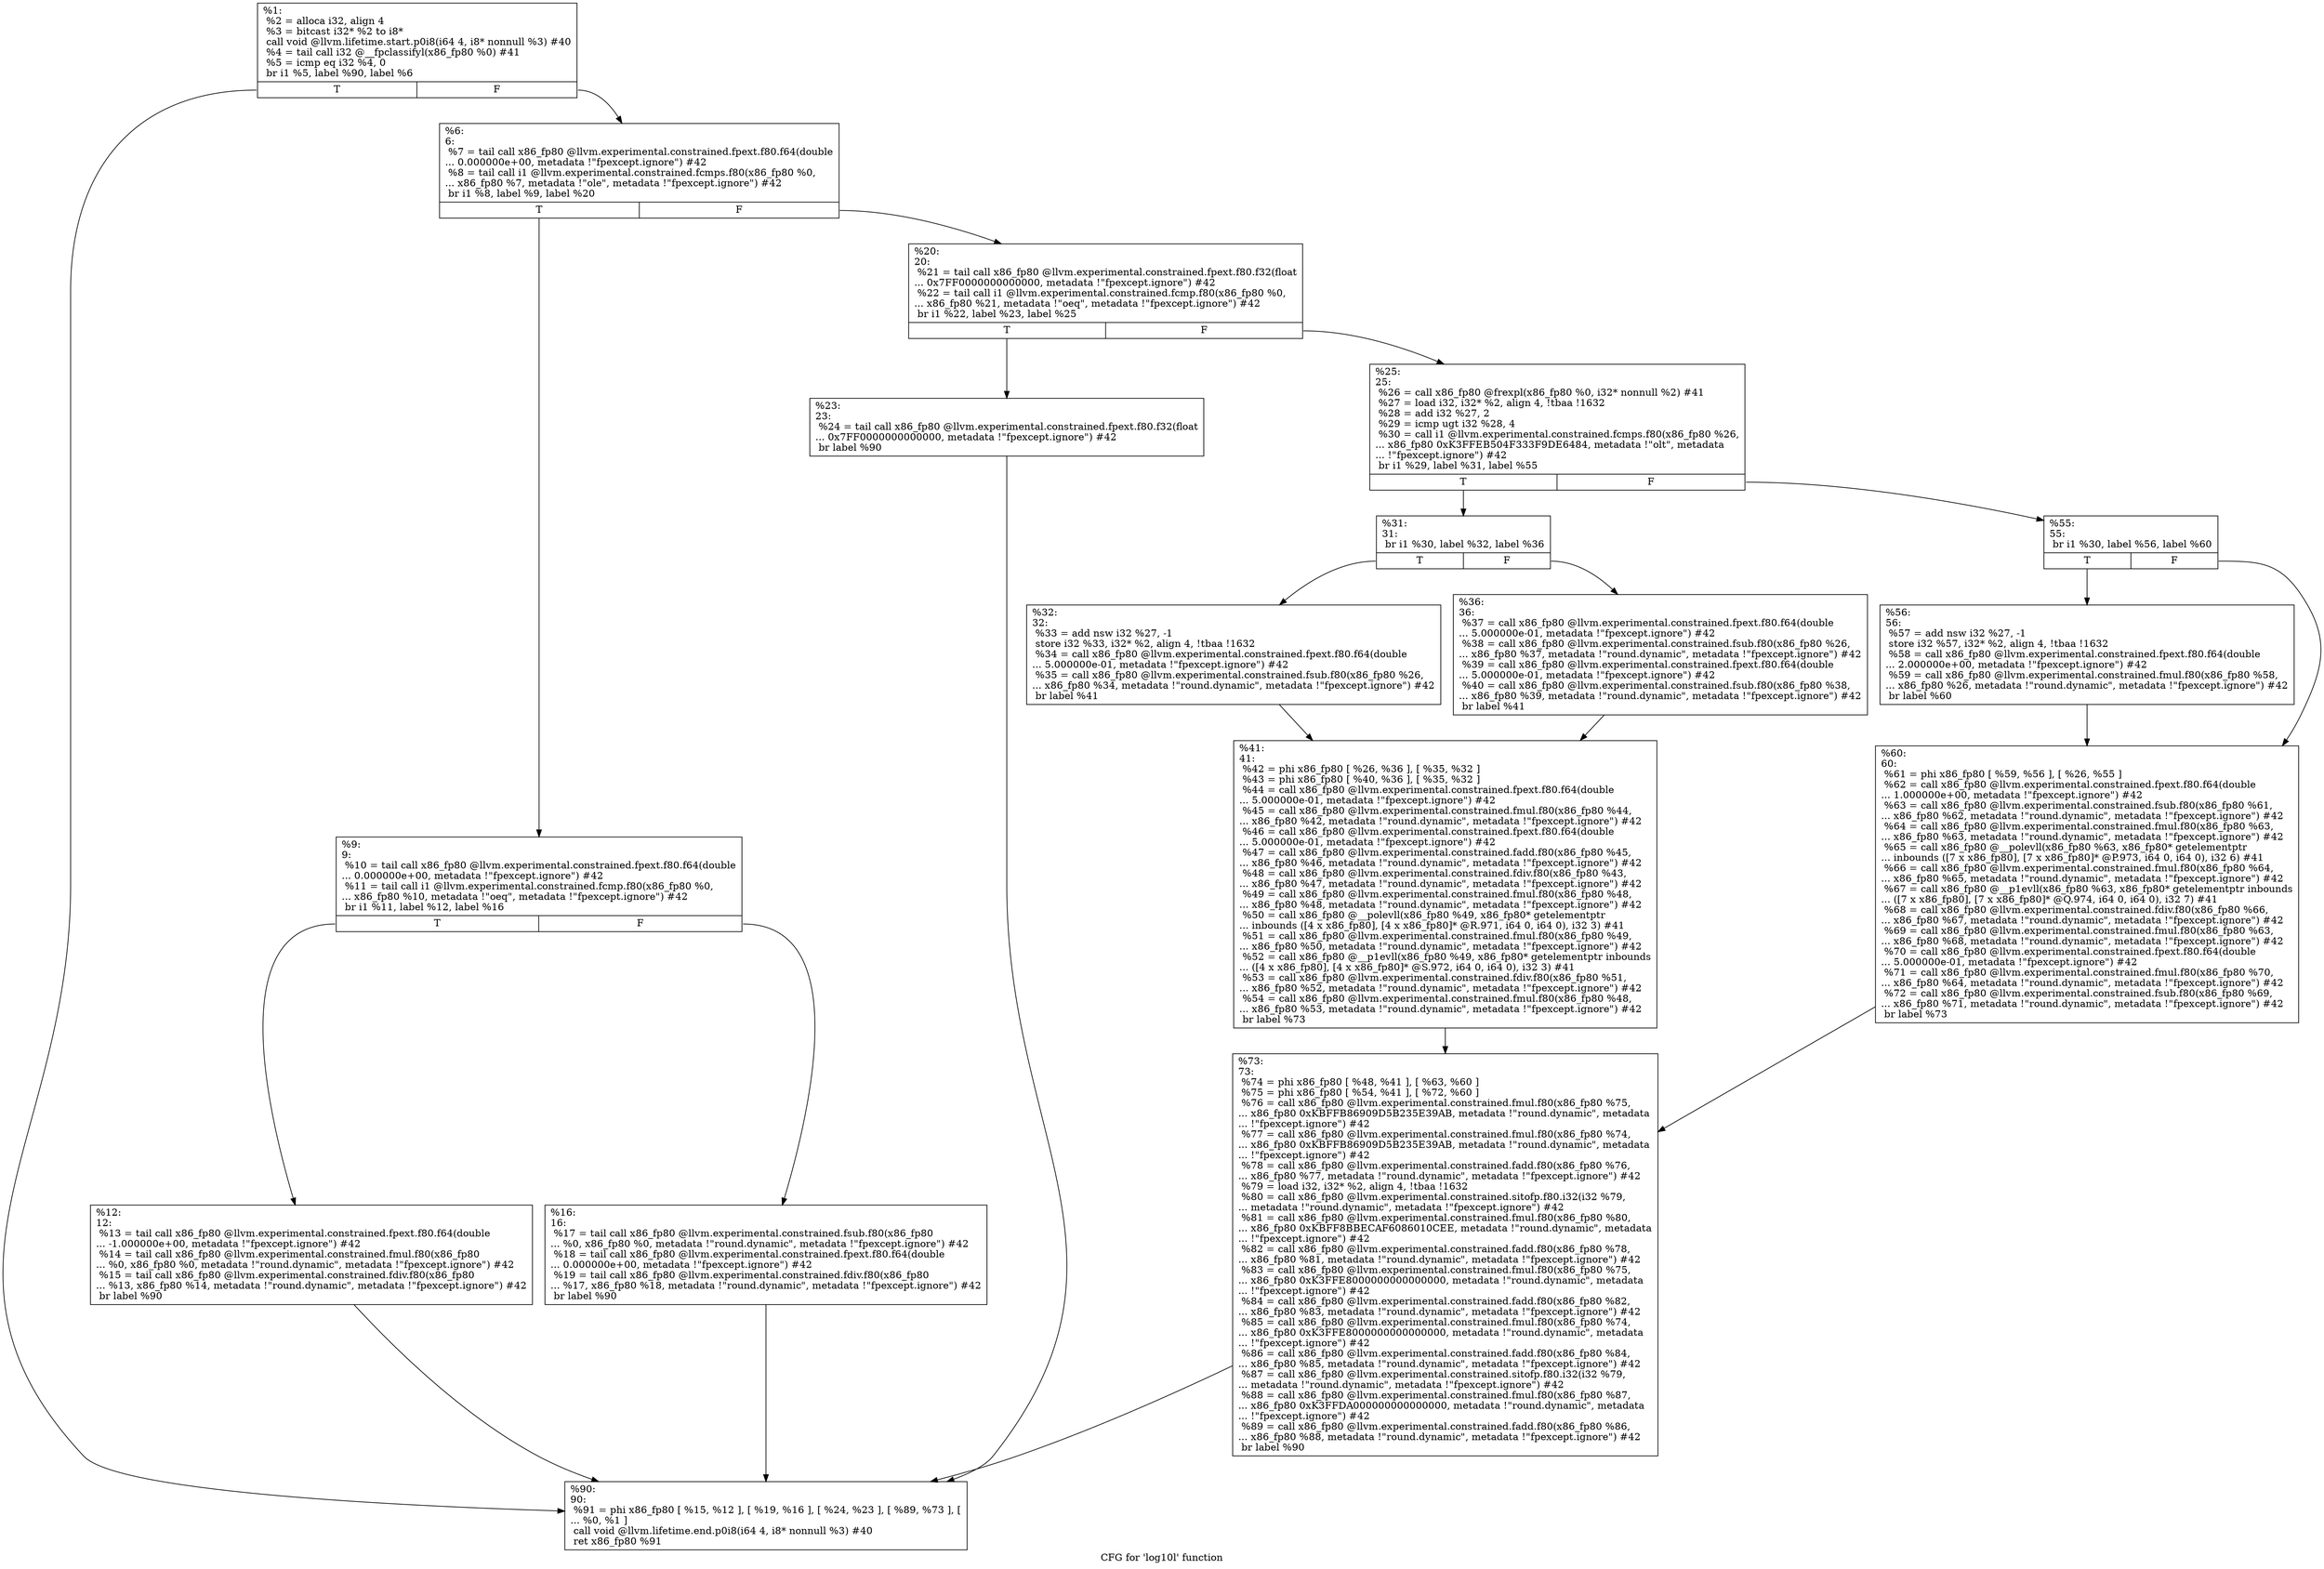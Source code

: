 digraph "CFG for 'log10l' function" {
	label="CFG for 'log10l' function";

	Node0x1f79480 [shape=record,label="{%1:\l  %2 = alloca i32, align 4\l  %3 = bitcast i32* %2 to i8*\l  call void @llvm.lifetime.start.p0i8(i64 4, i8* nonnull %3) #40\l  %4 = tail call i32 @__fpclassifyl(x86_fp80 %0) #41\l  %5 = icmp eq i32 %4, 0\l  br i1 %5, label %90, label %6\l|{<s0>T|<s1>F}}"];
	Node0x1f79480:s0 -> Node0x1f79f80;
	Node0x1f79480:s1 -> Node0x1f79ad0;
	Node0x1f79ad0 [shape=record,label="{%6:\l6:                                                \l  %7 = tail call x86_fp80 @llvm.experimental.constrained.fpext.f80.f64(double\l... 0.000000e+00, metadata !\"fpexcept.ignore\") #42\l  %8 = tail call i1 @llvm.experimental.constrained.fcmps.f80(x86_fp80 %0,\l... x86_fp80 %7, metadata !\"ole\", metadata !\"fpexcept.ignore\") #42\l  br i1 %8, label %9, label %20\l|{<s0>T|<s1>F}}"];
	Node0x1f79ad0:s0 -> Node0x1f79b20;
	Node0x1f79ad0:s1 -> Node0x1f79c10;
	Node0x1f79b20 [shape=record,label="{%9:\l9:                                                \l  %10 = tail call x86_fp80 @llvm.experimental.constrained.fpext.f80.f64(double\l... 0.000000e+00, metadata !\"fpexcept.ignore\") #42\l  %11 = tail call i1 @llvm.experimental.constrained.fcmp.f80(x86_fp80 %0,\l... x86_fp80 %10, metadata !\"oeq\", metadata !\"fpexcept.ignore\") #42\l  br i1 %11, label %12, label %16\l|{<s0>T|<s1>F}}"];
	Node0x1f79b20:s0 -> Node0x1f79b70;
	Node0x1f79b20:s1 -> Node0x1f79bc0;
	Node0x1f79b70 [shape=record,label="{%12:\l12:                                               \l  %13 = tail call x86_fp80 @llvm.experimental.constrained.fpext.f80.f64(double\l... -1.000000e+00, metadata !\"fpexcept.ignore\") #42\l  %14 = tail call x86_fp80 @llvm.experimental.constrained.fmul.f80(x86_fp80\l... %0, x86_fp80 %0, metadata !\"round.dynamic\", metadata !\"fpexcept.ignore\") #42\l  %15 = tail call x86_fp80 @llvm.experimental.constrained.fdiv.f80(x86_fp80\l... %13, x86_fp80 %14, metadata !\"round.dynamic\", metadata !\"fpexcept.ignore\") #42\l  br label %90\l}"];
	Node0x1f79b70 -> Node0x1f79f80;
	Node0x1f79bc0 [shape=record,label="{%16:\l16:                                               \l  %17 = tail call x86_fp80 @llvm.experimental.constrained.fsub.f80(x86_fp80\l... %0, x86_fp80 %0, metadata !\"round.dynamic\", metadata !\"fpexcept.ignore\") #42\l  %18 = tail call x86_fp80 @llvm.experimental.constrained.fpext.f80.f64(double\l... 0.000000e+00, metadata !\"fpexcept.ignore\") #42\l  %19 = tail call x86_fp80 @llvm.experimental.constrained.fdiv.f80(x86_fp80\l... %17, x86_fp80 %18, metadata !\"round.dynamic\", metadata !\"fpexcept.ignore\") #42\l  br label %90\l}"];
	Node0x1f79bc0 -> Node0x1f79f80;
	Node0x1f79c10 [shape=record,label="{%20:\l20:                                               \l  %21 = tail call x86_fp80 @llvm.experimental.constrained.fpext.f80.f32(float\l... 0x7FF0000000000000, metadata !\"fpexcept.ignore\") #42\l  %22 = tail call i1 @llvm.experimental.constrained.fcmp.f80(x86_fp80 %0,\l... x86_fp80 %21, metadata !\"oeq\", metadata !\"fpexcept.ignore\") #42\l  br i1 %22, label %23, label %25\l|{<s0>T|<s1>F}}"];
	Node0x1f79c10:s0 -> Node0x1f79c60;
	Node0x1f79c10:s1 -> Node0x1f79cb0;
	Node0x1f79c60 [shape=record,label="{%23:\l23:                                               \l  %24 = tail call x86_fp80 @llvm.experimental.constrained.fpext.f80.f32(float\l... 0x7FF0000000000000, metadata !\"fpexcept.ignore\") #42\l  br label %90\l}"];
	Node0x1f79c60 -> Node0x1f79f80;
	Node0x1f79cb0 [shape=record,label="{%25:\l25:                                               \l  %26 = call x86_fp80 @frexpl(x86_fp80 %0, i32* nonnull %2) #41\l  %27 = load i32, i32* %2, align 4, !tbaa !1632\l  %28 = add i32 %27, 2\l  %29 = icmp ugt i32 %28, 4\l  %30 = call i1 @llvm.experimental.constrained.fcmps.f80(x86_fp80 %26,\l... x86_fp80 0xK3FFEB504F333F9DE6484, metadata !\"olt\", metadata\l... !\"fpexcept.ignore\") #42\l  br i1 %29, label %31, label %55\l|{<s0>T|<s1>F}}"];
	Node0x1f79cb0:s0 -> Node0x1f79d00;
	Node0x1f79cb0:s1 -> Node0x1f79e40;
	Node0x1f79d00 [shape=record,label="{%31:\l31:                                               \l  br i1 %30, label %32, label %36\l|{<s0>T|<s1>F}}"];
	Node0x1f79d00:s0 -> Node0x1f79d50;
	Node0x1f79d00:s1 -> Node0x1f79da0;
	Node0x1f79d50 [shape=record,label="{%32:\l32:                                               \l  %33 = add nsw i32 %27, -1\l  store i32 %33, i32* %2, align 4, !tbaa !1632\l  %34 = call x86_fp80 @llvm.experimental.constrained.fpext.f80.f64(double\l... 5.000000e-01, metadata !\"fpexcept.ignore\") #42\l  %35 = call x86_fp80 @llvm.experimental.constrained.fsub.f80(x86_fp80 %26,\l... x86_fp80 %34, metadata !\"round.dynamic\", metadata !\"fpexcept.ignore\") #42\l  br label %41\l}"];
	Node0x1f79d50 -> Node0x1f79df0;
	Node0x1f79da0 [shape=record,label="{%36:\l36:                                               \l  %37 = call x86_fp80 @llvm.experimental.constrained.fpext.f80.f64(double\l... 5.000000e-01, metadata !\"fpexcept.ignore\") #42\l  %38 = call x86_fp80 @llvm.experimental.constrained.fsub.f80(x86_fp80 %26,\l... x86_fp80 %37, metadata !\"round.dynamic\", metadata !\"fpexcept.ignore\") #42\l  %39 = call x86_fp80 @llvm.experimental.constrained.fpext.f80.f64(double\l... 5.000000e-01, metadata !\"fpexcept.ignore\") #42\l  %40 = call x86_fp80 @llvm.experimental.constrained.fsub.f80(x86_fp80 %38,\l... x86_fp80 %39, metadata !\"round.dynamic\", metadata !\"fpexcept.ignore\") #42\l  br label %41\l}"];
	Node0x1f79da0 -> Node0x1f79df0;
	Node0x1f79df0 [shape=record,label="{%41:\l41:                                               \l  %42 = phi x86_fp80 [ %26, %36 ], [ %35, %32 ]\l  %43 = phi x86_fp80 [ %40, %36 ], [ %35, %32 ]\l  %44 = call x86_fp80 @llvm.experimental.constrained.fpext.f80.f64(double\l... 5.000000e-01, metadata !\"fpexcept.ignore\") #42\l  %45 = call x86_fp80 @llvm.experimental.constrained.fmul.f80(x86_fp80 %44,\l... x86_fp80 %42, metadata !\"round.dynamic\", metadata !\"fpexcept.ignore\") #42\l  %46 = call x86_fp80 @llvm.experimental.constrained.fpext.f80.f64(double\l... 5.000000e-01, metadata !\"fpexcept.ignore\") #42\l  %47 = call x86_fp80 @llvm.experimental.constrained.fadd.f80(x86_fp80 %45,\l... x86_fp80 %46, metadata !\"round.dynamic\", metadata !\"fpexcept.ignore\") #42\l  %48 = call x86_fp80 @llvm.experimental.constrained.fdiv.f80(x86_fp80 %43,\l... x86_fp80 %47, metadata !\"round.dynamic\", metadata !\"fpexcept.ignore\") #42\l  %49 = call x86_fp80 @llvm.experimental.constrained.fmul.f80(x86_fp80 %48,\l... x86_fp80 %48, metadata !\"round.dynamic\", metadata !\"fpexcept.ignore\") #42\l  %50 = call x86_fp80 @__polevll(x86_fp80 %49, x86_fp80* getelementptr\l... inbounds ([4 x x86_fp80], [4 x x86_fp80]* @R.971, i64 0, i64 0), i32 3) #41\l  %51 = call x86_fp80 @llvm.experimental.constrained.fmul.f80(x86_fp80 %49,\l... x86_fp80 %50, metadata !\"round.dynamic\", metadata !\"fpexcept.ignore\") #42\l  %52 = call x86_fp80 @__p1evll(x86_fp80 %49, x86_fp80* getelementptr inbounds\l... ([4 x x86_fp80], [4 x x86_fp80]* @S.972, i64 0, i64 0), i32 3) #41\l  %53 = call x86_fp80 @llvm.experimental.constrained.fdiv.f80(x86_fp80 %51,\l... x86_fp80 %52, metadata !\"round.dynamic\", metadata !\"fpexcept.ignore\") #42\l  %54 = call x86_fp80 @llvm.experimental.constrained.fmul.f80(x86_fp80 %48,\l... x86_fp80 %53, metadata !\"round.dynamic\", metadata !\"fpexcept.ignore\") #42\l  br label %73\l}"];
	Node0x1f79df0 -> Node0x1f79f30;
	Node0x1f79e40 [shape=record,label="{%55:\l55:                                               \l  br i1 %30, label %56, label %60\l|{<s0>T|<s1>F}}"];
	Node0x1f79e40:s0 -> Node0x1f79e90;
	Node0x1f79e40:s1 -> Node0x1f79ee0;
	Node0x1f79e90 [shape=record,label="{%56:\l56:                                               \l  %57 = add nsw i32 %27, -1\l  store i32 %57, i32* %2, align 4, !tbaa !1632\l  %58 = call x86_fp80 @llvm.experimental.constrained.fpext.f80.f64(double\l... 2.000000e+00, metadata !\"fpexcept.ignore\") #42\l  %59 = call x86_fp80 @llvm.experimental.constrained.fmul.f80(x86_fp80 %58,\l... x86_fp80 %26, metadata !\"round.dynamic\", metadata !\"fpexcept.ignore\") #42\l  br label %60\l}"];
	Node0x1f79e90 -> Node0x1f79ee0;
	Node0x1f79ee0 [shape=record,label="{%60:\l60:                                               \l  %61 = phi x86_fp80 [ %59, %56 ], [ %26, %55 ]\l  %62 = call x86_fp80 @llvm.experimental.constrained.fpext.f80.f64(double\l... 1.000000e+00, metadata !\"fpexcept.ignore\") #42\l  %63 = call x86_fp80 @llvm.experimental.constrained.fsub.f80(x86_fp80 %61,\l... x86_fp80 %62, metadata !\"round.dynamic\", metadata !\"fpexcept.ignore\") #42\l  %64 = call x86_fp80 @llvm.experimental.constrained.fmul.f80(x86_fp80 %63,\l... x86_fp80 %63, metadata !\"round.dynamic\", metadata !\"fpexcept.ignore\") #42\l  %65 = call x86_fp80 @__polevll(x86_fp80 %63, x86_fp80* getelementptr\l... inbounds ([7 x x86_fp80], [7 x x86_fp80]* @P.973, i64 0, i64 0), i32 6) #41\l  %66 = call x86_fp80 @llvm.experimental.constrained.fmul.f80(x86_fp80 %64,\l... x86_fp80 %65, metadata !\"round.dynamic\", metadata !\"fpexcept.ignore\") #42\l  %67 = call x86_fp80 @__p1evll(x86_fp80 %63, x86_fp80* getelementptr inbounds\l... ([7 x x86_fp80], [7 x x86_fp80]* @Q.974, i64 0, i64 0), i32 7) #41\l  %68 = call x86_fp80 @llvm.experimental.constrained.fdiv.f80(x86_fp80 %66,\l... x86_fp80 %67, metadata !\"round.dynamic\", metadata !\"fpexcept.ignore\") #42\l  %69 = call x86_fp80 @llvm.experimental.constrained.fmul.f80(x86_fp80 %63,\l... x86_fp80 %68, metadata !\"round.dynamic\", metadata !\"fpexcept.ignore\") #42\l  %70 = call x86_fp80 @llvm.experimental.constrained.fpext.f80.f64(double\l... 5.000000e-01, metadata !\"fpexcept.ignore\") #42\l  %71 = call x86_fp80 @llvm.experimental.constrained.fmul.f80(x86_fp80 %70,\l... x86_fp80 %64, metadata !\"round.dynamic\", metadata !\"fpexcept.ignore\") #42\l  %72 = call x86_fp80 @llvm.experimental.constrained.fsub.f80(x86_fp80 %69,\l... x86_fp80 %71, metadata !\"round.dynamic\", metadata !\"fpexcept.ignore\") #42\l  br label %73\l}"];
	Node0x1f79ee0 -> Node0x1f79f30;
	Node0x1f79f30 [shape=record,label="{%73:\l73:                                               \l  %74 = phi x86_fp80 [ %48, %41 ], [ %63, %60 ]\l  %75 = phi x86_fp80 [ %54, %41 ], [ %72, %60 ]\l  %76 = call x86_fp80 @llvm.experimental.constrained.fmul.f80(x86_fp80 %75,\l... x86_fp80 0xKBFFB86909D5B235E39AB, metadata !\"round.dynamic\", metadata\l... !\"fpexcept.ignore\") #42\l  %77 = call x86_fp80 @llvm.experimental.constrained.fmul.f80(x86_fp80 %74,\l... x86_fp80 0xKBFFB86909D5B235E39AB, metadata !\"round.dynamic\", metadata\l... !\"fpexcept.ignore\") #42\l  %78 = call x86_fp80 @llvm.experimental.constrained.fadd.f80(x86_fp80 %76,\l... x86_fp80 %77, metadata !\"round.dynamic\", metadata !\"fpexcept.ignore\") #42\l  %79 = load i32, i32* %2, align 4, !tbaa !1632\l  %80 = call x86_fp80 @llvm.experimental.constrained.sitofp.f80.i32(i32 %79,\l... metadata !\"round.dynamic\", metadata !\"fpexcept.ignore\") #42\l  %81 = call x86_fp80 @llvm.experimental.constrained.fmul.f80(x86_fp80 %80,\l... x86_fp80 0xKBFF8BBECAF6086010CEE, metadata !\"round.dynamic\", metadata\l... !\"fpexcept.ignore\") #42\l  %82 = call x86_fp80 @llvm.experimental.constrained.fadd.f80(x86_fp80 %78,\l... x86_fp80 %81, metadata !\"round.dynamic\", metadata !\"fpexcept.ignore\") #42\l  %83 = call x86_fp80 @llvm.experimental.constrained.fmul.f80(x86_fp80 %75,\l... x86_fp80 0xK3FFE8000000000000000, metadata !\"round.dynamic\", metadata\l... !\"fpexcept.ignore\") #42\l  %84 = call x86_fp80 @llvm.experimental.constrained.fadd.f80(x86_fp80 %82,\l... x86_fp80 %83, metadata !\"round.dynamic\", metadata !\"fpexcept.ignore\") #42\l  %85 = call x86_fp80 @llvm.experimental.constrained.fmul.f80(x86_fp80 %74,\l... x86_fp80 0xK3FFE8000000000000000, metadata !\"round.dynamic\", metadata\l... !\"fpexcept.ignore\") #42\l  %86 = call x86_fp80 @llvm.experimental.constrained.fadd.f80(x86_fp80 %84,\l... x86_fp80 %85, metadata !\"round.dynamic\", metadata !\"fpexcept.ignore\") #42\l  %87 = call x86_fp80 @llvm.experimental.constrained.sitofp.f80.i32(i32 %79,\l... metadata !\"round.dynamic\", metadata !\"fpexcept.ignore\") #42\l  %88 = call x86_fp80 @llvm.experimental.constrained.fmul.f80(x86_fp80 %87,\l... x86_fp80 0xK3FFDA000000000000000, metadata !\"round.dynamic\", metadata\l... !\"fpexcept.ignore\") #42\l  %89 = call x86_fp80 @llvm.experimental.constrained.fadd.f80(x86_fp80 %86,\l... x86_fp80 %88, metadata !\"round.dynamic\", metadata !\"fpexcept.ignore\") #42\l  br label %90\l}"];
	Node0x1f79f30 -> Node0x1f79f80;
	Node0x1f79f80 [shape=record,label="{%90:\l90:                                               \l  %91 = phi x86_fp80 [ %15, %12 ], [ %19, %16 ], [ %24, %23 ], [ %89, %73 ], [\l... %0, %1 ]\l  call void @llvm.lifetime.end.p0i8(i64 4, i8* nonnull %3) #40\l  ret x86_fp80 %91\l}"];
}
